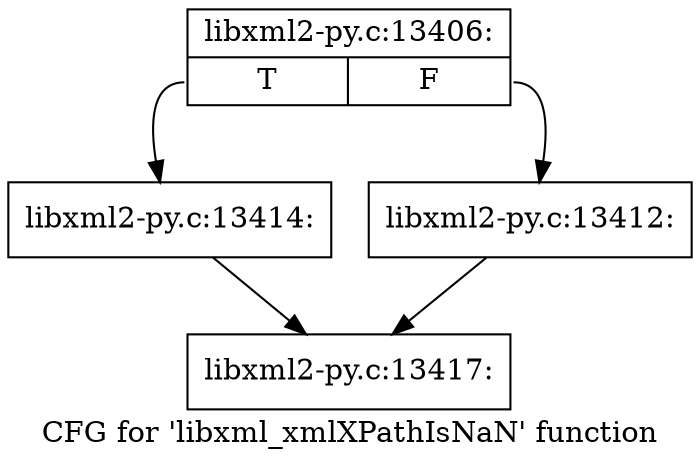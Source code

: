 digraph "CFG for 'libxml_xmlXPathIsNaN' function" {
	label="CFG for 'libxml_xmlXPathIsNaN' function";

	Node0x481a320 [shape=record,label="{libxml2-py.c:13406:|{<s0>T|<s1>F}}"];
	Node0x481a320:s0 -> Node0x481cf50;
	Node0x481a320:s1 -> Node0x481cf00;
	Node0x481cf00 [shape=record,label="{libxml2-py.c:13412:}"];
	Node0x481cf00 -> Node0x481bb60;
	Node0x481cf50 [shape=record,label="{libxml2-py.c:13414:}"];
	Node0x481cf50 -> Node0x481bb60;
	Node0x481bb60 [shape=record,label="{libxml2-py.c:13417:}"];
}
